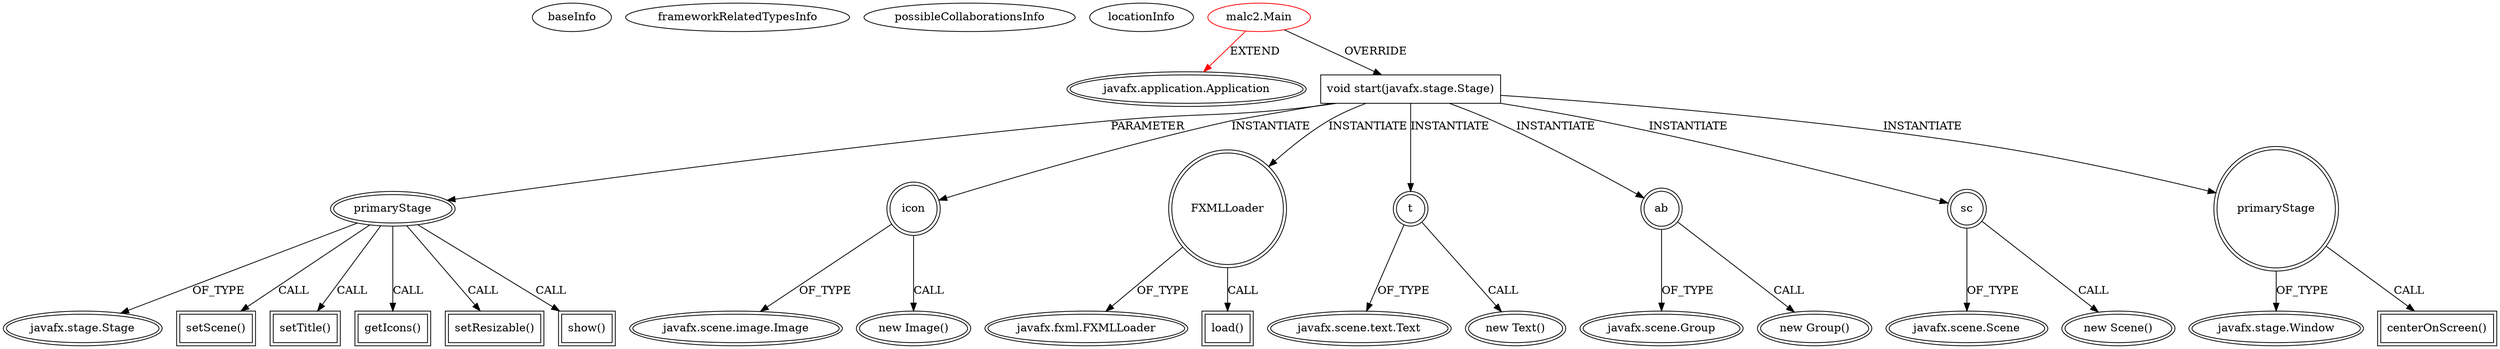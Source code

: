 digraph {
baseInfo[graphId=683,category="extension_graph",isAnonymous=false,possibleRelation=false]
frameworkRelatedTypesInfo[0="javafx.application.Application"]
possibleCollaborationsInfo[]
locationInfo[projectName="Johnmalc-JavaFX",filePath="/Johnmalc-JavaFX/JavaFX-master/src/malc2/Main.java",contextSignature="Main",graphId="683"]
0[label="malc2.Main",vertexType="ROOT_CLIENT_CLASS_DECLARATION",isFrameworkType=false,color=red]
1[label="javafx.application.Application",vertexType="FRAMEWORK_CLASS_TYPE",isFrameworkType=true,peripheries=2]
2[label="void start(javafx.stage.Stage)",vertexType="OVERRIDING_METHOD_DECLARATION",isFrameworkType=false,shape=box]
3[label="primaryStage",vertexType="PARAMETER_DECLARATION",isFrameworkType=true,peripheries=2]
4[label="javafx.stage.Stage",vertexType="FRAMEWORK_CLASS_TYPE",isFrameworkType=true,peripheries=2]
6[label="icon",vertexType="VARIABLE_EXPRESION",isFrameworkType=true,peripheries=2,shape=circle]
7[label="javafx.scene.image.Image",vertexType="FRAMEWORK_CLASS_TYPE",isFrameworkType=true,peripheries=2]
5[label="new Image()",vertexType="CONSTRUCTOR_CALL",isFrameworkType=true,peripheries=2]
8[label="FXMLLoader",vertexType="VARIABLE_EXPRESION",isFrameworkType=true,peripheries=2,shape=circle]
10[label="javafx.fxml.FXMLLoader",vertexType="FRAMEWORK_CLASS_TYPE",isFrameworkType=true,peripheries=2]
9[label="load()",vertexType="INSIDE_CALL",isFrameworkType=true,peripheries=2,shape=box]
12[label="t",vertexType="VARIABLE_EXPRESION",isFrameworkType=true,peripheries=2,shape=circle]
13[label="javafx.scene.text.Text",vertexType="FRAMEWORK_CLASS_TYPE",isFrameworkType=true,peripheries=2]
11[label="new Text()",vertexType="CONSTRUCTOR_CALL",isFrameworkType=true,peripheries=2]
15[label="ab",vertexType="VARIABLE_EXPRESION",isFrameworkType=true,peripheries=2,shape=circle]
16[label="javafx.scene.Group",vertexType="FRAMEWORK_CLASS_TYPE",isFrameworkType=true,peripheries=2]
14[label="new Group()",vertexType="CONSTRUCTOR_CALL",isFrameworkType=true,peripheries=2]
18[label="sc",vertexType="VARIABLE_EXPRESION",isFrameworkType=true,peripheries=2,shape=circle]
19[label="javafx.scene.Scene",vertexType="FRAMEWORK_CLASS_TYPE",isFrameworkType=true,peripheries=2]
17[label="new Scene()",vertexType="CONSTRUCTOR_CALL",isFrameworkType=true,peripheries=2]
21[label="setScene()",vertexType="INSIDE_CALL",isFrameworkType=true,peripheries=2,shape=box]
23[label="setTitle()",vertexType="INSIDE_CALL",isFrameworkType=true,peripheries=2,shape=box]
25[label="getIcons()",vertexType="INSIDE_CALL",isFrameworkType=true,peripheries=2,shape=box]
27[label="setResizable()",vertexType="INSIDE_CALL",isFrameworkType=true,peripheries=2,shape=box]
28[label="primaryStage",vertexType="VARIABLE_EXPRESION",isFrameworkType=true,peripheries=2,shape=circle]
30[label="javafx.stage.Window",vertexType="FRAMEWORK_CLASS_TYPE",isFrameworkType=true,peripheries=2]
29[label="centerOnScreen()",vertexType="INSIDE_CALL",isFrameworkType=true,peripheries=2,shape=box]
32[label="show()",vertexType="INSIDE_CALL",isFrameworkType=true,peripheries=2,shape=box]
0->1[label="EXTEND",color=red]
0->2[label="OVERRIDE"]
3->4[label="OF_TYPE"]
2->3[label="PARAMETER"]
2->6[label="INSTANTIATE"]
6->7[label="OF_TYPE"]
6->5[label="CALL"]
2->8[label="INSTANTIATE"]
8->10[label="OF_TYPE"]
8->9[label="CALL"]
2->12[label="INSTANTIATE"]
12->13[label="OF_TYPE"]
12->11[label="CALL"]
2->15[label="INSTANTIATE"]
15->16[label="OF_TYPE"]
15->14[label="CALL"]
2->18[label="INSTANTIATE"]
18->19[label="OF_TYPE"]
18->17[label="CALL"]
3->21[label="CALL"]
3->23[label="CALL"]
3->25[label="CALL"]
3->27[label="CALL"]
2->28[label="INSTANTIATE"]
28->30[label="OF_TYPE"]
28->29[label="CALL"]
3->32[label="CALL"]
}
